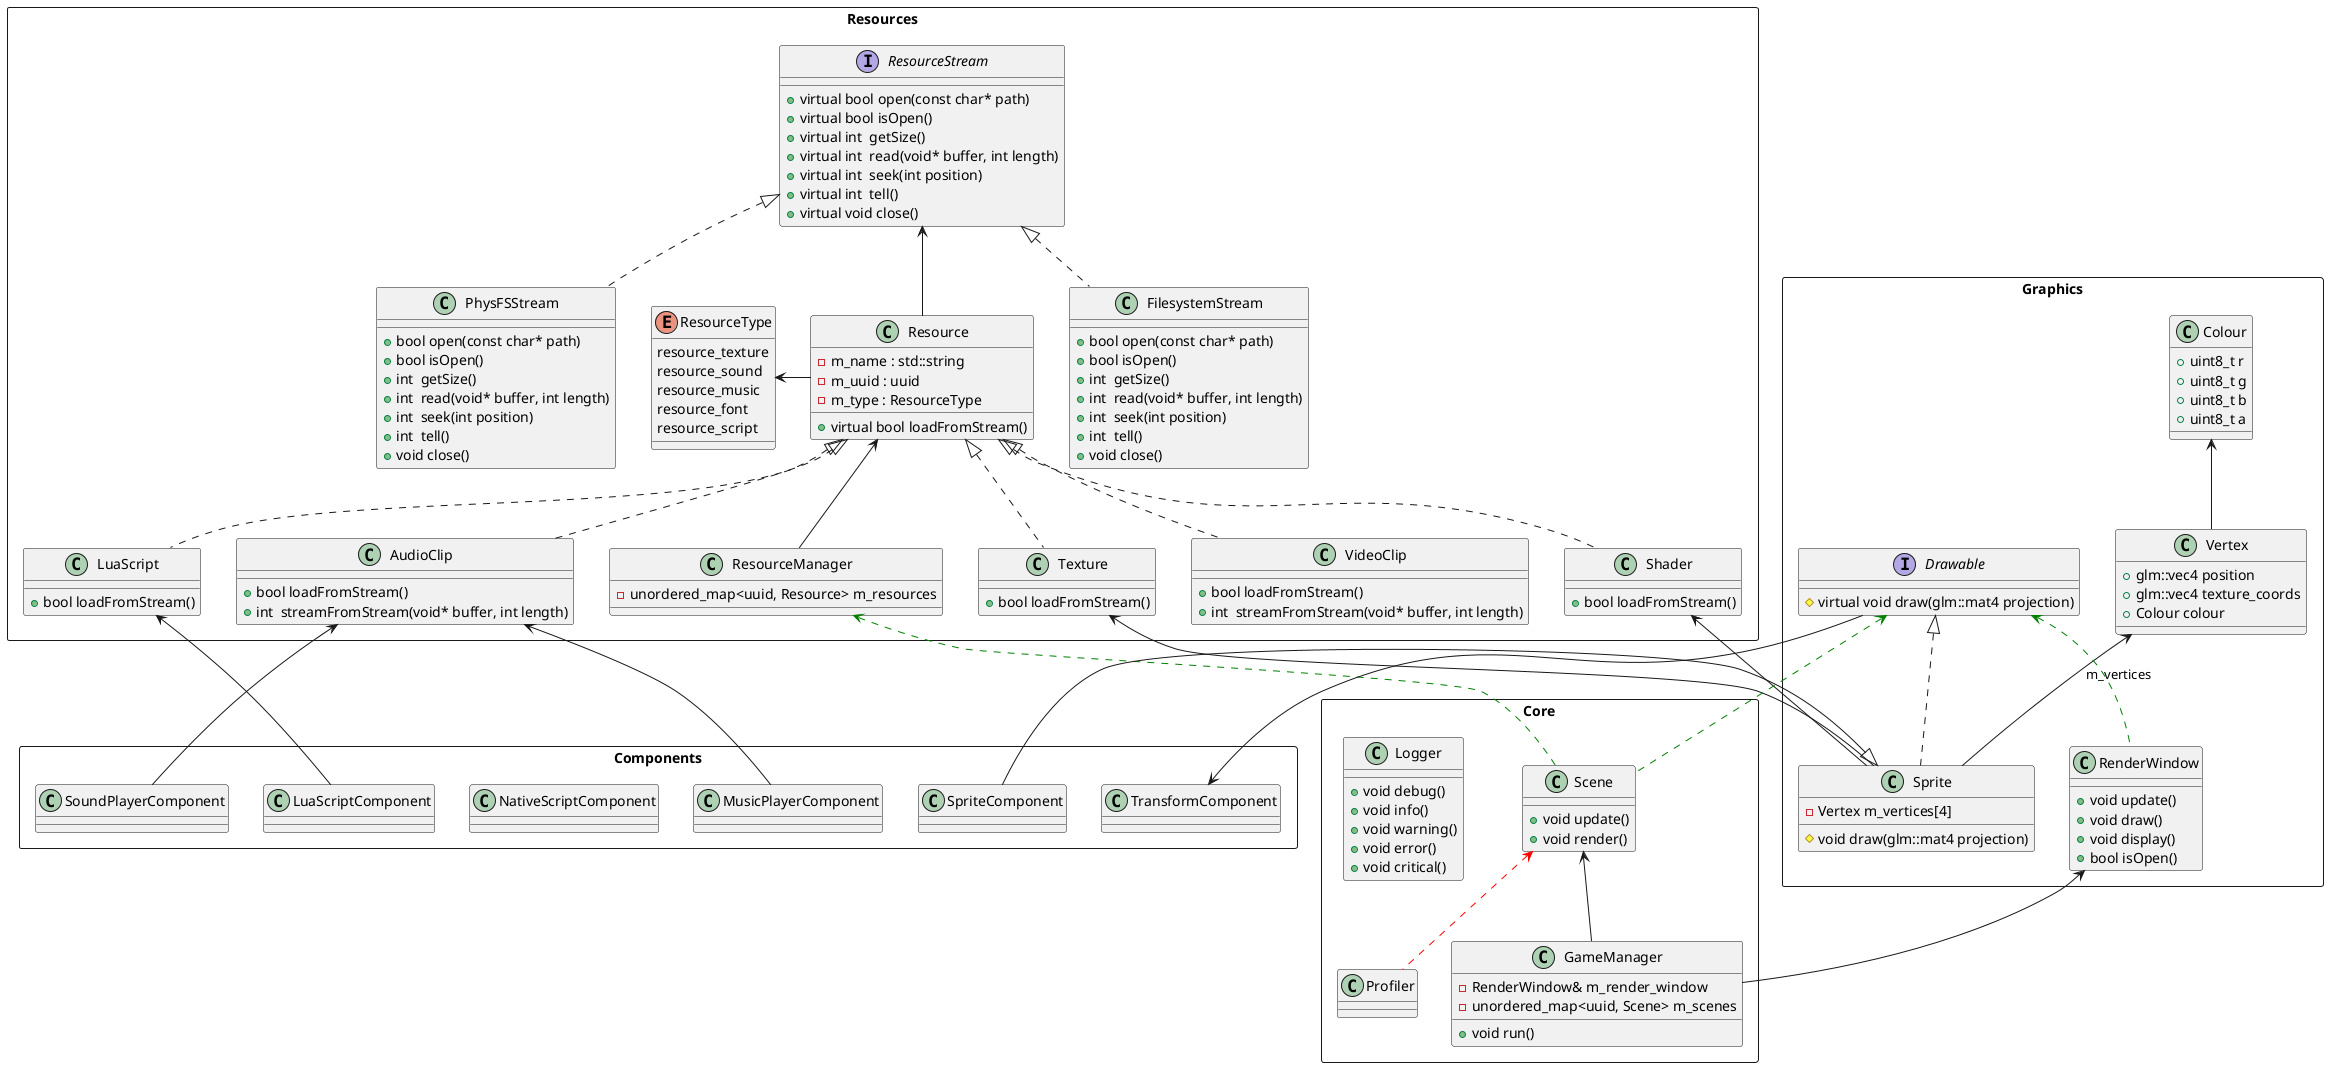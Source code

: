 @startuml rosa

' Resources
package Resources <<Rectangle>> {
  interface ResourceStream {
    +virtual bool open(const char* path)
    +virtual bool isOpen()
    +virtual int  getSize()
    +virtual int  read(void* buffer, int length)
    +virtual int  seek(int position)
    +virtual int  tell()
    +virtual void close()
  }

  class PhysFSStream implements ResourceStream {
    +bool open(const char* path)
    +bool isOpen()
    +int  getSize()
    +int  read(void* buffer, int length)
    +int  seek(int position)
    +int  tell()
    +void close()
  }

  class FilesystemStream implements ResourceStream {
    +bool open(const char* path)
    +bool isOpen()
    +int  getSize()
    +int  read(void* buffer, int length)
    +int  seek(int position)
    +int  tell()
    +void close()
  }

  enum ResourceType {
    resource_texture
    resource_sound
    resource_music
    resource_font
    resource_script
  }

  class Resource {
    +virtual bool loadFromStream()
    -m_name : std::string
    -m_uuid : uuid
    -m_type : ResourceType
  }

  class Texture implements Resource {
    +bool loadFromStream()
  }

  class Shader implements Resource {
    +bool loadFromStream()
  }

  class LuaScript implements Resource {
    +bool loadFromStream()
  }

  class AudioClip implements Resource {
    +bool loadFromStream()
    +int  streamFromStream(void* buffer, int length)
  }

  class VideoClip implements Resource {
    +bool loadFromStream()
    +int  streamFromStream(void* buffer, int length)
  }

  class ResourceManager {
    -unordered_map<uuid, Resource> m_resources
  }
}
 
ResourceType <- Resource
ResourceStream <-- Resource
Resource <-- ResourceManager

'Graphics
package Graphics <<Rectangle>> {
  interface Drawable {
    #virtual void draw(glm::mat4 projection)
  }

  class Sprite implements Drawable {
    #void draw(glm::mat4 projection)
    -Vertex m_vertices[4]
  }

  class RenderWindow {
    +void update()
    +void draw()
    +void display()
    +bool isOpen()
  }

  class Vertex {
    +glm::vec4 position
    +glm::vec4 texture_coords
    +Colour colour
  }
  class Colour {
    +uint8_t r
    +uint8_t g
    +uint8_t b
    +uint8_t a
  }

  Colour <-- Vertex
  Vertex <-- Sprite : m_vertices

  Drawable <-- RenderWindow #green;line.dashed;text:green

  Texture <-- Sprite
  Shader <-- Sprite
}

' Core
package Core <<Rectangle>> {
  class GameManager {
    +void run()
    -RenderWindow& m_render_window
    -unordered_map<uuid, Scene> m_scenes
  }

  class Scene {
    +void update()
    +void render()
  }

  class Logger {
    +void debug()
    +void info()
    +void warning()
    +void error()
    +void critical()
  }

  class Profiler

  RenderWindow <- GameManager
  Scene <-- GameManager
  Scene <-- Profiler #red;line.dashed;text:red
  ResourceManager <-- Scene #green;line.dashed;text:green
  Drawable <-- Scene #green;line.dashed;text:green
}

' Components
package Components <<Rectangle>> {
  class TransformComponent
  class SpriteComponent extends Graphics.Sprite
  class LuaScriptComponent
  class NativeScriptComponent
  class MusicPlayerComponent
  class SoundPlayerComponent

  AudioClip <-- MusicPlayerComponent
  AudioClip <-- SoundPlayerComponent
  LuaScript <-- LuaScriptComponent
  TransformComponent <-- Drawable
}

@enduml
